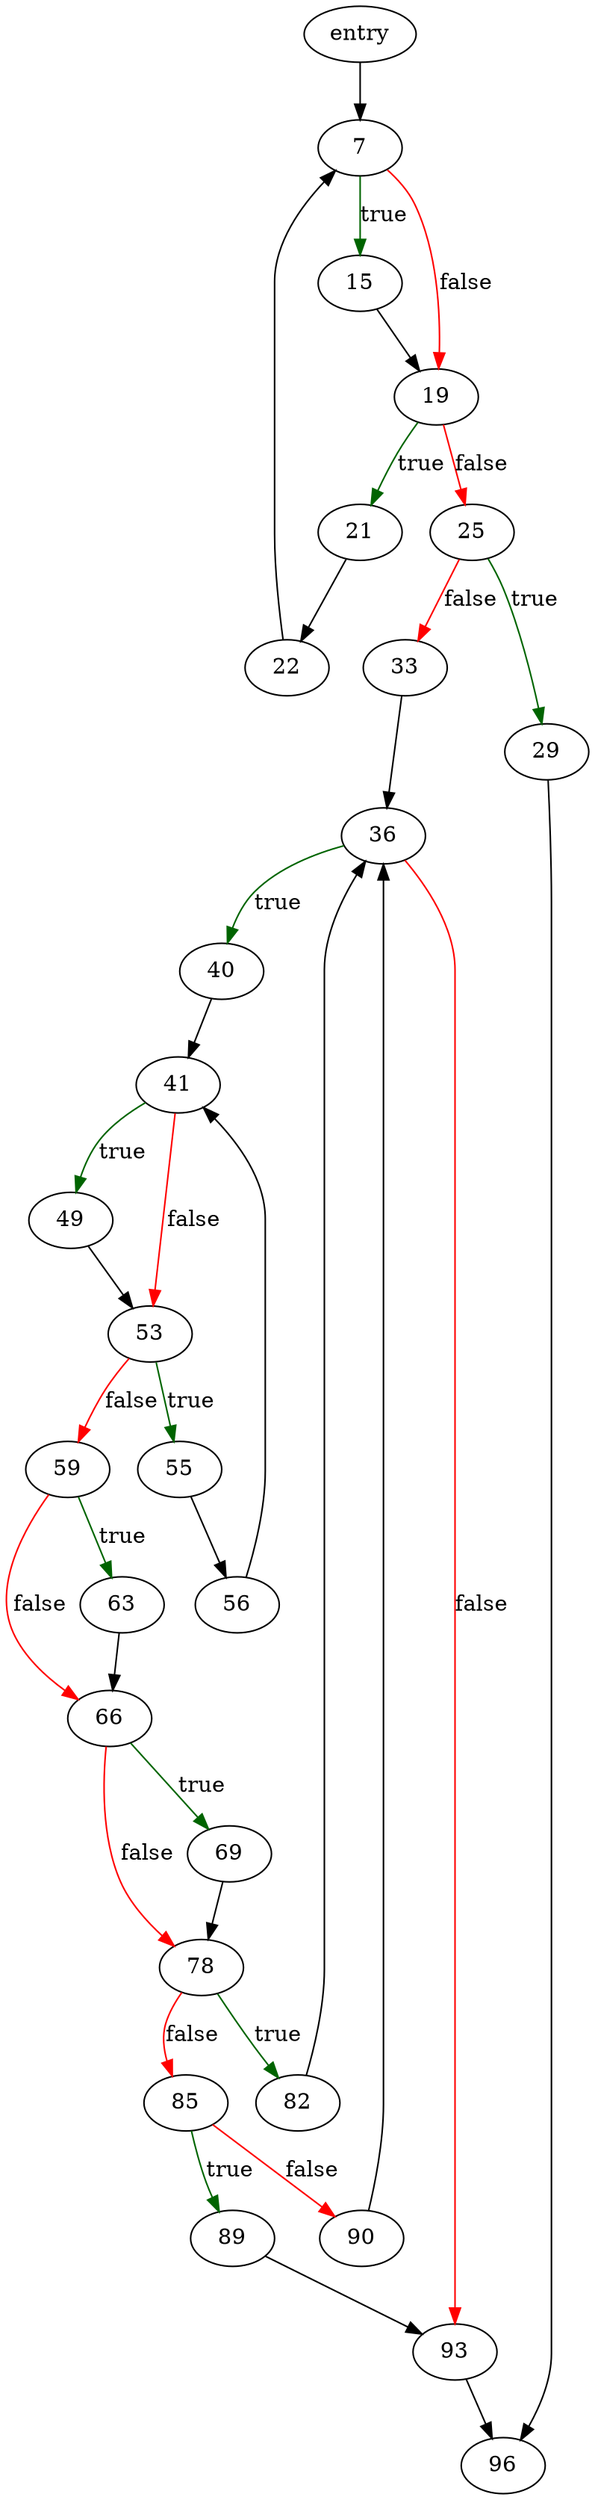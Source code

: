 digraph "output_quoted_string" {
	// Node definitions.
	2 [label=entry];
	7;
	15;
	19;
	21;
	22;
	25;
	29;
	33;
	36;
	40;
	41;
	49;
	53;
	55;
	56;
	59;
	63;
	66;
	69;
	78;
	82;
	85;
	89;
	90;
	93;
	96;

	// Edge definitions.
	2 -> 7;
	7 -> 15 [
		color=darkgreen
		label=true
	];
	7 -> 19 [
		color=red
		label=false
	];
	15 -> 19;
	19 -> 21 [
		color=darkgreen
		label=true
	];
	19 -> 25 [
		color=red
		label=false
	];
	21 -> 22;
	22 -> 7;
	25 -> 29 [
		color=darkgreen
		label=true
	];
	25 -> 33 [
		color=red
		label=false
	];
	29 -> 96;
	33 -> 36;
	36 -> 40 [
		color=darkgreen
		label=true
	];
	36 -> 93 [
		color=red
		label=false
	];
	40 -> 41;
	41 -> 49 [
		color=darkgreen
		label=true
	];
	41 -> 53 [
		color=red
		label=false
	];
	49 -> 53;
	53 -> 55 [
		color=darkgreen
		label=true
	];
	53 -> 59 [
		color=red
		label=false
	];
	55 -> 56;
	56 -> 41;
	59 -> 63 [
		color=darkgreen
		label=true
	];
	59 -> 66 [
		color=red
		label=false
	];
	63 -> 66;
	66 -> 69 [
		color=darkgreen
		label=true
	];
	66 -> 78 [
		color=red
		label=false
	];
	69 -> 78;
	78 -> 82 [
		color=darkgreen
		label=true
	];
	78 -> 85 [
		color=red
		label=false
	];
	82 -> 36;
	85 -> 89 [
		color=darkgreen
		label=true
	];
	85 -> 90 [
		color=red
		label=false
	];
	89 -> 93;
	90 -> 36;
	93 -> 96;
}